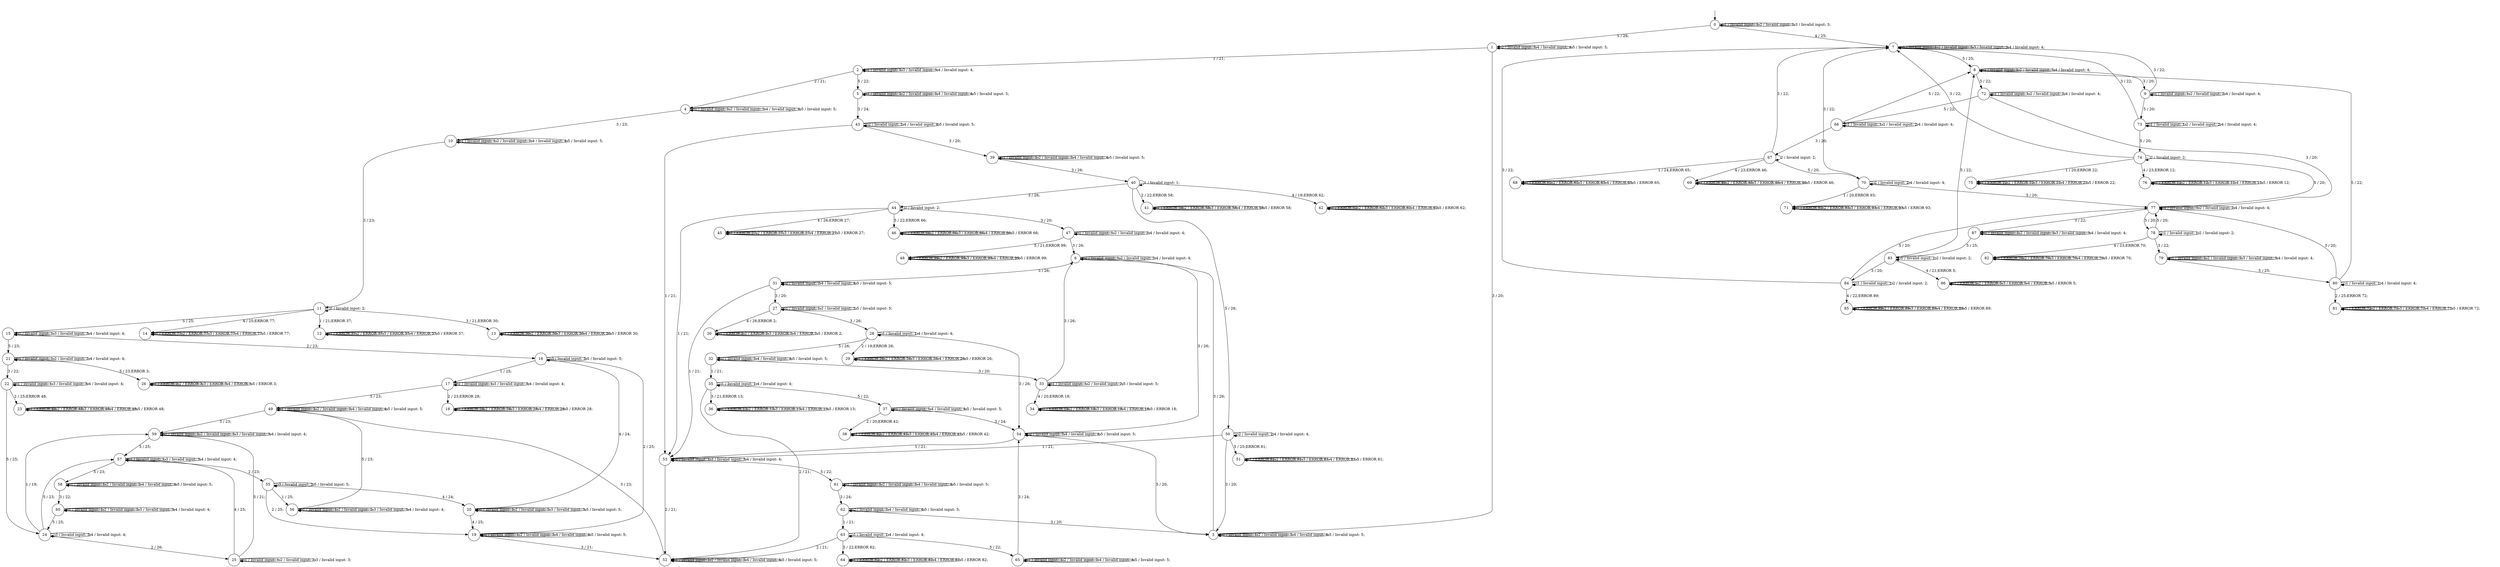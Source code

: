 digraph g {
__start0 [label="" shape="none"];

	s0 [shape="circle" label="0"];
	s1 [shape="circle" label="1"];
	s2 [shape="circle" label="2"];
	s3 [shape="circle" label="3"];
	s4 [shape="circle" label="4"];
	s5 [shape="circle" label="5"];
	s6 [shape="circle" label="6"];
	s7 [shape="circle" label="7"];
	s8 [shape="circle" label="8"];
	s9 [shape="circle" label="9"];
	s10 [shape="circle" label="10"];
	s11 [shape="circle" label="11"];
	s12 [shape="circle" label="12"];
	s13 [shape="circle" label="13"];
	s14 [shape="circle" label="14"];
	s15 [shape="circle" label="15"];
	s16 [shape="circle" label="16"];
	s17 [shape="circle" label="17"];
	s18 [shape="circle" label="18"];
	s19 [shape="circle" label="19"];
	s20 [shape="circle" label="20"];
	s21 [shape="circle" label="21"];
	s22 [shape="circle" label="22"];
	s23 [shape="circle" label="23"];
	s24 [shape="circle" label="24"];
	s25 [shape="circle" label="25"];
	s26 [shape="circle" label="26"];
	s27 [shape="circle" label="27"];
	s28 [shape="circle" label="28"];
	s29 [shape="circle" label="29"];
	s30 [shape="circle" label="30"];
	s31 [shape="circle" label="31"];
	s32 [shape="circle" label="32"];
	s33 [shape="circle" label="33"];
	s34 [shape="circle" label="34"];
	s35 [shape="circle" label="35"];
	s36 [shape="circle" label="36"];
	s37 [shape="circle" label="37"];
	s38 [shape="circle" label="38"];
	s39 [shape="circle" label="39"];
	s40 [shape="circle" label="40"];
	s41 [shape="circle" label="41"];
	s42 [shape="circle" label="42"];
	s43 [shape="circle" label="43"];
	s44 [shape="circle" label="44"];
	s45 [shape="circle" label="45"];
	s46 [shape="circle" label="46"];
	s47 [shape="circle" label="47"];
	s48 [shape="circle" label="48"];
	s49 [shape="circle" label="49"];
	s50 [shape="circle" label="50"];
	s51 [shape="circle" label="51"];
	s52 [shape="circle" label="52"];
	s53 [shape="circle" label="53"];
	s54 [shape="circle" label="54"];
	s55 [shape="circle" label="55"];
	s56 [shape="circle" label="56"];
	s57 [shape="circle" label="57"];
	s58 [shape="circle" label="58"];
	s59 [shape="circle" label="59"];
	s60 [shape="circle" label="60"];
	s61 [shape="circle" label="61"];
	s62 [shape="circle" label="62"];
	s63 [shape="circle" label="63"];
	s64 [shape="circle" label="64"];
	s65 [shape="circle" label="65"];
	s66 [shape="circle" label="66"];
	s67 [shape="circle" label="67"];
	s68 [shape="circle" label="68"];
	s69 [shape="circle" label="69"];
	s70 [shape="circle" label="70"];
	s71 [shape="circle" label="71"];
	s72 [shape="circle" label="72"];
	s73 [shape="circle" label="73"];
	s74 [shape="circle" label="74"];
	s75 [shape="circle" label="75"];
	s76 [shape="circle" label="76"];
	s77 [shape="circle" label="77"];
	s78 [shape="circle" label="78"];
	s79 [shape="circle" label="79"];
	s80 [shape="circle" label="80"];
	s81 [shape="circle" label="81"];
	s82 [shape="circle" label="82"];
	s83 [shape="circle" label="83"];
	s84 [shape="circle" label="84"];
	s85 [shape="circle" label="85"];
	s86 [shape="circle" label="86"];
	s87 [shape="circle" label="87"];
	s0 -> s0 [label="1 / Invalid input: 1;"];
	s0 -> s0 [label="2 / Invalid input: 2;"];
	s0 -> s0 [label="3 / Invalid input: 3;"];
	s0 -> s7 [label="4 / 25;"];
	s0 -> s1 [label="5 / 26;"];
	s1 -> s2 [label="1 / 21;"];
	s1 -> s1 [label="2 / Invalid input: 2;"];
	s1 -> s3 [label="3 / 20;"];
	s1 -> s1 [label="4 / Invalid input: 4;"];
	s1 -> s1 [label="5 / Invalid input: 5;"];
	s2 -> s2 [label="1 / Invalid input: 1;"];
	s2 -> s4 [label="2 / 21;"];
	s2 -> s2 [label="3 / Invalid input: 3;"];
	s2 -> s2 [label="4 / Invalid input: 4;"];
	s2 -> s5 [label="5 / 22;"];
	s3 -> s3 [label="1 / Invalid input: 1;"];
	s3 -> s3 [label="2 / Invalid input: 2;"];
	s3 -> s6 [label="3 / 26;"];
	s3 -> s3 [label="4 / Invalid input: 4;"];
	s3 -> s3 [label="5 / Invalid input: 5;"];
	s4 -> s4 [label="1 / Invalid input: 1;"];
	s4 -> s4 [label="2 / Invalid input: 2;"];
	s4 -> s10 [label="3 / 23;"];
	s4 -> s4 [label="4 / Invalid input: 4;"];
	s4 -> s4 [label="5 / Invalid input: 5;"];
	s5 -> s5 [label="1 / Invalid input: 1;"];
	s5 -> s5 [label="2 / Invalid input: 2;"];
	s5 -> s43 [label="3 / 24;"];
	s5 -> s5 [label="4 / Invalid input: 4;"];
	s5 -> s5 [label="5 / Invalid input: 5;"];
	s6 -> s6 [label="1 / Invalid input: 1;"];
	s6 -> s6 [label="2 / Invalid input: 2;"];
	s6 -> s54 [label="3 / 26;"];
	s6 -> s6 [label="4 / Invalid input: 4;"];
	s6 -> s31 [label="5 / 26;"];
	s7 -> s7 [label="1 / Invalid input: 1;"];
	s7 -> s7 [label="2 / Invalid input: 2;"];
	s7 -> s7 [label="3 / Invalid input: 3;"];
	s7 -> s7 [label="4 / Invalid input: 4;"];
	s7 -> s8 [label="5 / 25;"];
	s8 -> s8 [label="1 / Invalid input: 1;"];
	s8 -> s8 [label="2 / Invalid input: 2;"];
	s8 -> s9 [label="3 / 20;"];
	s8 -> s8 [label="4 / Invalid input: 4;"];
	s8 -> s72 [label="5 / 22;"];
	s9 -> s9 [label="1 / Invalid input: 1;"];
	s9 -> s9 [label="2 / Invalid input: 2;"];
	s9 -> s7 [label="3 / 22;"];
	s9 -> s9 [label="4 / Invalid input: 4;"];
	s9 -> s73 [label="5 / 20;"];
	s10 -> s10 [label="1 / Invalid input: 1;"];
	s10 -> s10 [label="2 / Invalid input: 2;"];
	s10 -> s11 [label="3 / 23;"];
	s10 -> s10 [label="4 / Invalid input: 4;"];
	s10 -> s10 [label="5 / Invalid input: 5;"];
	s11 -> s12 [label="1 / 21;ERROR 37;"];
	s11 -> s11 [label="2 / Invalid input: 2;"];
	s11 -> s13 [label="3 / 21;ERROR 30;"];
	s11 -> s14 [label="4 / 25;ERROR 77;"];
	s11 -> s15 [label="5 / 25;"];
	s12 -> s12 [label="1 / ERROR 37;"];
	s12 -> s12 [label="2 / ERROR 37;"];
	s12 -> s12 [label="3 / ERROR 37;"];
	s12 -> s12 [label="4 / ERROR 37;"];
	s12 -> s12 [label="5 / ERROR 37;"];
	s13 -> s13 [label="1 / ERROR 30;"];
	s13 -> s13 [label="2 / ERROR 30;"];
	s13 -> s13 [label="3 / ERROR 30;"];
	s13 -> s13 [label="4 / ERROR 30;"];
	s13 -> s13 [label="5 / ERROR 30;"];
	s14 -> s14 [label="1 / ERROR 77;"];
	s14 -> s14 [label="2 / ERROR 77;"];
	s14 -> s14 [label="3 / ERROR 77;"];
	s14 -> s14 [label="4 / ERROR 77;"];
	s14 -> s14 [label="5 / ERROR 77;"];
	s15 -> s15 [label="1 / Invalid input: 1;"];
	s15 -> s16 [label="2 / 23;"];
	s15 -> s15 [label="3 / Invalid input: 3;"];
	s15 -> s15 [label="4 / Invalid input: 4;"];
	s15 -> s21 [label="5 / 23;"];
	s16 -> s17 [label="1 / 25;"];
	s16 -> s19 [label="2 / 25;"];
	s16 -> s16 [label="3 / Invalid input: 3;"];
	s16 -> s20 [label="4 / 24;"];
	s16 -> s16 [label="5 / Invalid input: 5;"];
	s17 -> s17 [label="1 / Invalid input: 1;"];
	s17 -> s18 [label="2 / 23;ERROR 28;"];
	s17 -> s17 [label="3 / Invalid input: 3;"];
	s17 -> s17 [label="4 / Invalid input: 4;"];
	s17 -> s49 [label="5 / 23;"];
	s18 -> s18 [label="1 / ERROR 28;"];
	s18 -> s18 [label="2 / ERROR 28;"];
	s18 -> s18 [label="3 / ERROR 28;"];
	s18 -> s18 [label="4 / ERROR 28;"];
	s18 -> s18 [label="5 / ERROR 28;"];
	s19 -> s19 [label="1 / Invalid input: 1;"];
	s19 -> s19 [label="2 / Invalid input: 2;"];
	s19 -> s52 [label="3 / 21;"];
	s19 -> s19 [label="4 / Invalid input: 4;"];
	s19 -> s19 [label="5 / Invalid input: 5;"];
	s20 -> s20 [label="1 / Invalid input: 1;"];
	s20 -> s20 [label="2 / Invalid input: 2;"];
	s20 -> s20 [label="3 / Invalid input: 3;"];
	s20 -> s19 [label="4 / 25;"];
	s20 -> s20 [label="5 / Invalid input: 5;"];
	s21 -> s21 [label="1 / Invalid input: 1;"];
	s21 -> s21 [label="2 / Invalid input: 2;"];
	s21 -> s22 [label="3 / 22;"];
	s21 -> s21 [label="4 / Invalid input: 4;"];
	s21 -> s26 [label="5 / 23;ERROR 3;"];
	s22 -> s22 [label="1 / Invalid input: 1;"];
	s22 -> s23 [label="2 / 25;ERROR 48;"];
	s22 -> s22 [label="3 / Invalid input: 3;"];
	s22 -> s22 [label="4 / Invalid input: 4;"];
	s22 -> s24 [label="5 / 25;"];
	s23 -> s23 [label="1 / ERROR 48;"];
	s23 -> s23 [label="2 / ERROR 48;"];
	s23 -> s23 [label="3 / ERROR 48;"];
	s23 -> s23 [label="4 / ERROR 48;"];
	s23 -> s23 [label="5 / ERROR 48;"];
	s24 -> s59 [label="1 / 19;"];
	s24 -> s25 [label="2 / 26;"];
	s24 -> s24 [label="3 / Invalid input: 3;"];
	s24 -> s24 [label="4 / Invalid input: 4;"];
	s24 -> s57 [label="5 / 23;"];
	s25 -> s25 [label="1 / Invalid input: 1;"];
	s25 -> s25 [label="2 / Invalid input: 2;"];
	s25 -> s25 [label="3 / Invalid input: 3;"];
	s25 -> s57 [label="4 / 25;"];
	s25 -> s59 [label="5 / 21;"];
	s26 -> s26 [label="1 / ERROR 3;"];
	s26 -> s26 [label="2 / ERROR 3;"];
	s26 -> s26 [label="3 / ERROR 3;"];
	s26 -> s26 [label="4 / ERROR 3;"];
	s26 -> s26 [label="5 / ERROR 3;"];
	s27 -> s27 [label="1 / Invalid input: 1;"];
	s27 -> s27 [label="2 / Invalid input: 2;"];
	s27 -> s28 [label="3 / 26;"];
	s27 -> s30 [label="4 / 26;ERROR 2;"];
	s27 -> s27 [label="5 / Invalid input: 5;"];
	s28 -> s28 [label="1 / Invalid input: 1;"];
	s28 -> s29 [label="2 / 19;ERROR 26;"];
	s28 -> s54 [label="3 / 26;"];
	s28 -> s28 [label="4 / Invalid input: 4;"];
	s28 -> s32 [label="5 / 26;"];
	s29 -> s29 [label="1 / ERROR 26;"];
	s29 -> s29 [label="2 / ERROR 26;"];
	s29 -> s29 [label="3 / ERROR 26;"];
	s29 -> s29 [label="4 / ERROR 26;"];
	s29 -> s29 [label="5 / ERROR 26;"];
	s30 -> s30 [label="1 / ERROR 2;"];
	s30 -> s30 [label="2 / ERROR 2;"];
	s30 -> s30 [label="3 / ERROR 2;"];
	s30 -> s30 [label="4 / ERROR 2;"];
	s30 -> s30 [label="5 / ERROR 2;"];
	s31 -> s53 [label="1 / 21;"];
	s31 -> s31 [label="2 / Invalid input: 2;"];
	s31 -> s27 [label="3 / 20;"];
	s31 -> s31 [label="4 / Invalid input: 4;"];
	s31 -> s31 [label="5 / Invalid input: 5;"];
	s32 -> s35 [label="1 / 21;"];
	s32 -> s32 [label="2 / Invalid input: 2;"];
	s32 -> s33 [label="3 / 20;"];
	s32 -> s32 [label="4 / Invalid input: 4;"];
	s32 -> s32 [label="5 / Invalid input: 5;"];
	s33 -> s33 [label="1 / Invalid input: 1;"];
	s33 -> s33 [label="2 / Invalid input: 2;"];
	s33 -> s6 [label="3 / 26;"];
	s33 -> s34 [label="4 / 20;ERROR 18;"];
	s33 -> s33 [label="5 / Invalid input: 5;"];
	s34 -> s34 [label="1 / ERROR 18;"];
	s34 -> s34 [label="2 / ERROR 18;"];
	s34 -> s34 [label="3 / ERROR 18;"];
	s34 -> s34 [label="4 / ERROR 18;"];
	s34 -> s34 [label="5 / ERROR 18;"];
	s35 -> s35 [label="1 / Invalid input: 1;"];
	s35 -> s52 [label="2 / 21;"];
	s35 -> s36 [label="3 / 21;ERROR 13;"];
	s35 -> s35 [label="4 / Invalid input: 4;"];
	s35 -> s37 [label="5 / 22;"];
	s36 -> s36 [label="1 / ERROR 13;"];
	s36 -> s36 [label="2 / ERROR 13;"];
	s36 -> s36 [label="3 / ERROR 13;"];
	s36 -> s36 [label="4 / ERROR 13;"];
	s36 -> s36 [label="5 / ERROR 13;"];
	s37 -> s37 [label="1 / Invalid input: 1;"];
	s37 -> s38 [label="2 / 20;ERROR 42;"];
	s37 -> s54 [label="3 / 24;"];
	s37 -> s37 [label="4 / Invalid input: 4;"];
	s37 -> s37 [label="5 / Invalid input: 5;"];
	s38 -> s38 [label="1 / ERROR 42;"];
	s38 -> s38 [label="2 / ERROR 42;"];
	s38 -> s38 [label="3 / ERROR 42;"];
	s38 -> s38 [label="4 / ERROR 42;"];
	s38 -> s38 [label="5 / ERROR 42;"];
	s39 -> s39 [label="1 / Invalid input: 1;"];
	s39 -> s39 [label="2 / Invalid input: 2;"];
	s39 -> s40 [label="3 / 26;"];
	s39 -> s39 [label="4 / Invalid input: 4;"];
	s39 -> s39 [label="5 / Invalid input: 5;"];
	s40 -> s40 [label="1 / Invalid input: 1;"];
	s40 -> s41 [label="2 / 22;ERROR 58;"];
	s40 -> s44 [label="3 / 26;"];
	s40 -> s42 [label="4 / 19;ERROR 62;"];
	s40 -> s50 [label="5 / 26;"];
	s41 -> s41 [label="1 / ERROR 58;"];
	s41 -> s41 [label="2 / ERROR 58;"];
	s41 -> s41 [label="3 / ERROR 58;"];
	s41 -> s41 [label="4 / ERROR 58;"];
	s41 -> s41 [label="5 / ERROR 58;"];
	s42 -> s42 [label="1 / ERROR 62;"];
	s42 -> s42 [label="2 / ERROR 62;"];
	s42 -> s42 [label="3 / ERROR 62;"];
	s42 -> s42 [label="4 / ERROR 62;"];
	s42 -> s42 [label="5 / ERROR 62;"];
	s43 -> s53 [label="1 / 21;"];
	s43 -> s43 [label="2 / Invalid input: 2;"];
	s43 -> s39 [label="3 / 20;"];
	s43 -> s43 [label="4 / Invalid input: 4;"];
	s43 -> s43 [label="5 / Invalid input: 5;"];
	s44 -> s53 [label="1 / 21;"];
	s44 -> s44 [label="2 / Invalid input: 2;"];
	s44 -> s47 [label="3 / 20;"];
	s44 -> s45 [label="4 / 26;ERROR 27;"];
	s44 -> s46 [label="5 / 22;ERROR 66;"];
	s45 -> s45 [label="1 / ERROR 27;"];
	s45 -> s45 [label="2 / ERROR 27;"];
	s45 -> s45 [label="3 / ERROR 27;"];
	s45 -> s45 [label="4 / ERROR 27;"];
	s45 -> s45 [label="5 / ERROR 27;"];
	s46 -> s46 [label="1 / ERROR 66;"];
	s46 -> s46 [label="2 / ERROR 66;"];
	s46 -> s46 [label="3 / ERROR 66;"];
	s46 -> s46 [label="4 / ERROR 66;"];
	s46 -> s46 [label="5 / ERROR 66;"];
	s47 -> s47 [label="1 / Invalid input: 1;"];
	s47 -> s47 [label="2 / Invalid input: 2;"];
	s47 -> s6 [label="3 / 26;"];
	s47 -> s47 [label="4 / Invalid input: 4;"];
	s47 -> s48 [label="5 / 21;ERROR 99;"];
	s48 -> s48 [label="1 / ERROR 99;"];
	s48 -> s48 [label="2 / ERROR 99;"];
	s48 -> s48 [label="3 / ERROR 99;"];
	s48 -> s48 [label="4 / ERROR 99;"];
	s48 -> s48 [label="5 / ERROR 99;"];
	s49 -> s49 [label="1 / Invalid input: 1;"];
	s49 -> s49 [label="2 / Invalid input: 2;"];
	s49 -> s59 [label="3 / 23;"];
	s49 -> s49 [label="4 / Invalid input: 4;"];
	s49 -> s49 [label="5 / Invalid input: 5;"];
	s50 -> s53 [label="1 / 21;"];
	s50 -> s50 [label="2 / Invalid input: 2;"];
	s50 -> s3 [label="3 / 20;"];
	s50 -> s50 [label="4 / Invalid input: 4;"];
	s50 -> s51 [label="5 / 25;ERROR 81;"];
	s51 -> s51 [label="1 / ERROR 81;"];
	s51 -> s51 [label="2 / ERROR 81;"];
	s51 -> s51 [label="3 / ERROR 81;"];
	s51 -> s51 [label="4 / ERROR 81;"];
	s51 -> s51 [label="5 / ERROR 81;"];
	s52 -> s52 [label="1 / Invalid input: 1;"];
	s52 -> s52 [label="2 / Invalid input: 2;"];
	s52 -> s49 [label="3 / 23;"];
	s52 -> s52 [label="4 / Invalid input: 4;"];
	s52 -> s52 [label="5 / Invalid input: 5;"];
	s53 -> s53 [label="1 / Invalid input: 1;"];
	s53 -> s52 [label="2 / 21;"];
	s53 -> s53 [label="3 / Invalid input: 3;"];
	s53 -> s53 [label="4 / Invalid input: 4;"];
	s53 -> s61 [label="5 / 22;"];
	s54 -> s53 [label="1 / 21;"];
	s54 -> s54 [label="2 / Invalid input: 2;"];
	s54 -> s3 [label="3 / 20;"];
	s54 -> s54 [label="4 / Invalid input: 4;"];
	s54 -> s54 [label="5 / Invalid input: 5;"];
	s55 -> s56 [label="1 / 25;"];
	s55 -> s19 [label="2 / 25;"];
	s55 -> s55 [label="3 / Invalid input: 3;"];
	s55 -> s20 [label="4 / 24;"];
	s55 -> s55 [label="5 / Invalid input: 5;"];
	s56 -> s56 [label="1 / Invalid input: 1;"];
	s56 -> s56 [label="2 / Invalid input: 2;"];
	s56 -> s56 [label="3 / Invalid input: 3;"];
	s56 -> s56 [label="4 / Invalid input: 4;"];
	s56 -> s49 [label="5 / 23;"];
	s57 -> s57 [label="1 / Invalid input: 1;"];
	s57 -> s55 [label="2 / 23;"];
	s57 -> s57 [label="3 / Invalid input: 3;"];
	s57 -> s57 [label="4 / Invalid input: 4;"];
	s57 -> s58 [label="5 / 23;"];
	s58 -> s58 [label="1 / Invalid input: 1;"];
	s58 -> s58 [label="2 / Invalid input: 2;"];
	s58 -> s60 [label="3 / 22;"];
	s58 -> s58 [label="4 / Invalid input: 4;"];
	s58 -> s58 [label="5 / Invalid input: 5;"];
	s59 -> s59 [label="1 / Invalid input: 1;"];
	s59 -> s59 [label="2 / Invalid input: 2;"];
	s59 -> s59 [label="3 / Invalid input: 3;"];
	s59 -> s59 [label="4 / Invalid input: 4;"];
	s59 -> s57 [label="5 / 25;"];
	s60 -> s60 [label="1 / Invalid input: 1;"];
	s60 -> s60 [label="2 / Invalid input: 2;"];
	s60 -> s60 [label="3 / Invalid input: 3;"];
	s60 -> s60 [label="4 / Invalid input: 4;"];
	s60 -> s24 [label="5 / 25;"];
	s61 -> s61 [label="1 / Invalid input: 1;"];
	s61 -> s61 [label="2 / Invalid input: 2;"];
	s61 -> s62 [label="3 / 24;"];
	s61 -> s61 [label="4 / Invalid input: 4;"];
	s61 -> s61 [label="5 / Invalid input: 5;"];
	s62 -> s63 [label="1 / 21;"];
	s62 -> s62 [label="2 / Invalid input: 2;"];
	s62 -> s3 [label="3 / 20;"];
	s62 -> s62 [label="4 / Invalid input: 4;"];
	s62 -> s62 [label="5 / Invalid input: 5;"];
	s63 -> s63 [label="1 / Invalid input: 1;"];
	s63 -> s52 [label="2 / 21;"];
	s63 -> s64 [label="3 / 22;ERROR 82;"];
	s63 -> s63 [label="4 / Invalid input: 4;"];
	s63 -> s65 [label="5 / 22;"];
	s64 -> s64 [label="1 / ERROR 82;"];
	s64 -> s64 [label="2 / ERROR 82;"];
	s64 -> s64 [label="3 / ERROR 82;"];
	s64 -> s64 [label="4 / ERROR 82;"];
	s64 -> s64 [label="5 / ERROR 82;"];
	s65 -> s65 [label="1 / Invalid input: 1;"];
	s65 -> s65 [label="2 / Invalid input: 2;"];
	s65 -> s54 [label="3 / 24;"];
	s65 -> s65 [label="4 / Invalid input: 4;"];
	s65 -> s65 [label="5 / Invalid input: 5;"];
	s66 -> s66 [label="1 / Invalid input: 1;"];
	s66 -> s66 [label="2 / Invalid input: 2;"];
	s66 -> s67 [label="3 / 20;"];
	s66 -> s66 [label="4 / Invalid input: 4;"];
	s66 -> s8 [label="5 / 22;"];
	s67 -> s68 [label="1 / 24;ERROR 65;"];
	s67 -> s67 [label="2 / Invalid input: 2;"];
	s67 -> s7 [label="3 / 22;"];
	s67 -> s69 [label="4 / 23;ERROR 46;"];
	s67 -> s70 [label="5 / 20;"];
	s68 -> s68 [label="1 / ERROR 65;"];
	s68 -> s68 [label="2 / ERROR 65;"];
	s68 -> s68 [label="3 / ERROR 65;"];
	s68 -> s68 [label="4 / ERROR 65;"];
	s68 -> s68 [label="5 / ERROR 65;"];
	s69 -> s69 [label="1 / ERROR 46;"];
	s69 -> s69 [label="2 / ERROR 46;"];
	s69 -> s69 [label="3 / ERROR 46;"];
	s69 -> s69 [label="4 / ERROR 46;"];
	s69 -> s69 [label="5 / ERROR 46;"];
	s70 -> s71 [label="1 / 20;ERROR 93;"];
	s70 -> s70 [label="2 / Invalid input: 2;"];
	s70 -> s7 [label="3 / 22;"];
	s70 -> s70 [label="4 / Invalid input: 4;"];
	s70 -> s77 [label="5 / 20;"];
	s71 -> s71 [label="1 / ERROR 93;"];
	s71 -> s71 [label="2 / ERROR 93;"];
	s71 -> s71 [label="3 / ERROR 93;"];
	s71 -> s71 [label="4 / ERROR 93;"];
	s71 -> s71 [label="5 / ERROR 93;"];
	s72 -> s72 [label="1 / Invalid input: 1;"];
	s72 -> s72 [label="2 / Invalid input: 2;"];
	s72 -> s77 [label="3 / 20;"];
	s72 -> s72 [label="4 / Invalid input: 4;"];
	s72 -> s66 [label="5 / 22;"];
	s73 -> s73 [label="1 / Invalid input: 1;"];
	s73 -> s73 [label="2 / Invalid input: 2;"];
	s73 -> s7 [label="3 / 22;"];
	s73 -> s73 [label="4 / Invalid input: 4;"];
	s73 -> s74 [label="5 / 20;"];
	s74 -> s75 [label="1 / 20;ERROR 22;"];
	s74 -> s74 [label="2 / Invalid input: 2;"];
	s74 -> s7 [label="3 / 22;"];
	s74 -> s76 [label="4 / 23;ERROR 12;"];
	s74 -> s77 [label="5 / 20;"];
	s75 -> s75 [label="1 / ERROR 22;"];
	s75 -> s75 [label="2 / ERROR 22;"];
	s75 -> s75 [label="3 / ERROR 22;"];
	s75 -> s75 [label="4 / ERROR 22;"];
	s75 -> s75 [label="5 / ERROR 22;"];
	s76 -> s76 [label="1 / ERROR 12;"];
	s76 -> s76 [label="2 / ERROR 12;"];
	s76 -> s76 [label="3 / ERROR 12;"];
	s76 -> s76 [label="4 / ERROR 12;"];
	s76 -> s76 [label="5 / ERROR 12;"];
	s77 -> s77 [label="1 / Invalid input: 1;"];
	s77 -> s77 [label="2 / Invalid input: 2;"];
	s77 -> s87 [label="3 / 22;"];
	s77 -> s77 [label="4 / Invalid input: 4;"];
	s77 -> s78 [label="5 / 20;"];
	s78 -> s78 [label="1 / Invalid input: 1;"];
	s78 -> s78 [label="2 / Invalid input: 2;"];
	s78 -> s79 [label="3 / 22;"];
	s78 -> s82 [label="4 / 23;ERROR 70;"];
	s78 -> s77 [label="5 / 20;"];
	s79 -> s79 [label="1 / Invalid input: 1;"];
	s79 -> s79 [label="2 / Invalid input: 2;"];
	s79 -> s79 [label="3 / Invalid input: 3;"];
	s79 -> s79 [label="4 / Invalid input: 4;"];
	s79 -> s80 [label="5 / 25;"];
	s80 -> s80 [label="1 / Invalid input: 1;"];
	s80 -> s81 [label="2 / 25;ERROR 72;"];
	s80 -> s77 [label="3 / 20;"];
	s80 -> s80 [label="4 / Invalid input: 4;"];
	s80 -> s8 [label="5 / 22;"];
	s81 -> s81 [label="1 / ERROR 72;"];
	s81 -> s81 [label="2 / ERROR 72;"];
	s81 -> s81 [label="3 / ERROR 72;"];
	s81 -> s81 [label="4 / ERROR 72;"];
	s81 -> s81 [label="5 / ERROR 72;"];
	s82 -> s82 [label="1 / ERROR 70;"];
	s82 -> s82 [label="2 / ERROR 70;"];
	s82 -> s82 [label="3 / ERROR 70;"];
	s82 -> s82 [label="4 / ERROR 70;"];
	s82 -> s82 [label="5 / ERROR 70;"];
	s83 -> s83 [label="1 / Invalid input: 1;"];
	s83 -> s83 [label="2 / Invalid input: 2;"];
	s83 -> s84 [label="3 / 20;"];
	s83 -> s86 [label="4 / 21;ERROR 5;"];
	s83 -> s8 [label="5 / 22;"];
	s84 -> s84 [label="1 / Invalid input: 1;"];
	s84 -> s84 [label="2 / Invalid input: 2;"];
	s84 -> s7 [label="3 / 22;"];
	s84 -> s85 [label="4 / 22;ERROR 89;"];
	s84 -> s77 [label="5 / 20;"];
	s85 -> s85 [label="1 / ERROR 89;"];
	s85 -> s85 [label="2 / ERROR 89;"];
	s85 -> s85 [label="3 / ERROR 89;"];
	s85 -> s85 [label="4 / ERROR 89;"];
	s85 -> s85 [label="5 / ERROR 89;"];
	s86 -> s86 [label="1 / ERROR 5;"];
	s86 -> s86 [label="2 / ERROR 5;"];
	s86 -> s86 [label="3 / ERROR 5;"];
	s86 -> s86 [label="4 / ERROR 5;"];
	s86 -> s86 [label="5 / ERROR 5;"];
	s87 -> s87 [label="1 / Invalid input: 1;"];
	s87 -> s87 [label="2 / Invalid input: 2;"];
	s87 -> s87 [label="3 / Invalid input: 3;"];
	s87 -> s87 [label="4 / Invalid input: 4;"];
	s87 -> s83 [label="5 / 25;"];

__start0 -> s0;
}
